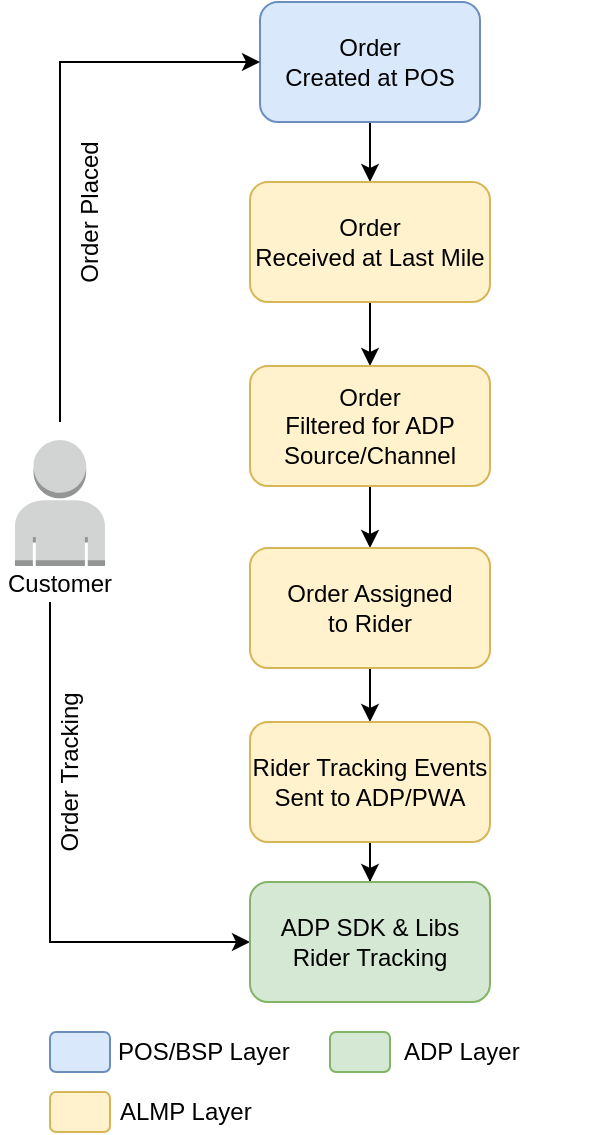 <mxfile version="27.0.9">
  <diagram name="Page-1" id="fyhGFQlOBeR7ko815A0a">
    <mxGraphModel dx="1042" dy="773" grid="1" gridSize="10" guides="1" tooltips="1" connect="1" arrows="1" fold="1" page="1" pageScale="1" pageWidth="850" pageHeight="1100" math="0" shadow="0">
      <root>
        <mxCell id="0" />
        <mxCell id="1" parent="0" />
        <mxCell id="avevxlOmPW2ARjK2Ul7H-2" value="" style="edgeStyle=orthogonalEdgeStyle;rounded=0;orthogonalLoop=1;jettySize=auto;html=1;" parent="1" source="avevxlOmPW2ARjK2Ul7H-3" target="avevxlOmPW2ARjK2Ul7H-9" edge="1">
          <mxGeometry relative="1" as="geometry" />
        </mxCell>
        <mxCell id="avevxlOmPW2ARjK2Ul7H-3" value="Order&lt;div&gt;Created at POS&lt;/div&gt;" style="rounded=1;whiteSpace=wrap;html=1;fillColor=#dae8fc;strokeColor=#6c8ebf;" parent="1" vertex="1">
          <mxGeometry x="330" y="80" width="110" height="60" as="geometry" />
        </mxCell>
        <mxCell id="avevxlOmPW2ARjK2Ul7H-4" value="" style="edgeStyle=orthogonalEdgeStyle;rounded=0;orthogonalLoop=1;jettySize=auto;html=1;entryX=0;entryY=0.5;entryDx=0;entryDy=0;" parent="1" target="avevxlOmPW2ARjK2Ul7H-3" edge="1">
          <mxGeometry relative="1" as="geometry">
            <mxPoint x="230" y="290" as="sourcePoint" />
            <Array as="points">
              <mxPoint x="230" y="110" />
            </Array>
          </mxGeometry>
        </mxCell>
        <mxCell id="avevxlOmPW2ARjK2Ul7H-5" value="" style="outlineConnect=0;dashed=0;verticalLabelPosition=bottom;verticalAlign=top;align=center;html=1;shape=mxgraph.aws3.user;fillColor=#D2D3D3;gradientColor=none;" parent="1" vertex="1">
          <mxGeometry x="207.5" y="299" width="45" height="63" as="geometry" />
        </mxCell>
        <mxCell id="avevxlOmPW2ARjK2Ul7H-6" value="Customer" style="text;html=1;align=center;verticalAlign=middle;whiteSpace=wrap;rounded=0;" parent="1" vertex="1">
          <mxGeometry x="200" y="356" width="60" height="30" as="geometry" />
        </mxCell>
        <mxCell id="avevxlOmPW2ARjK2Ul7H-7" value="&lt;div&gt;Order&amp;nbsp;&lt;span style=&quot;background-color: transparent; color: light-dark(rgb(0, 0, 0), rgb(255, 255, 255));&quot;&gt;Placed&lt;/span&gt;&lt;/div&gt;" style="text;html=1;align=center;verticalAlign=middle;whiteSpace=wrap;rounded=0;rotation=-90;" parent="1" vertex="1">
          <mxGeometry x="200" y="170" width="90" height="30" as="geometry" />
        </mxCell>
        <mxCell id="avevxlOmPW2ARjK2Ul7H-8" value="" style="edgeStyle=orthogonalEdgeStyle;rounded=0;orthogonalLoop=1;jettySize=auto;html=1;" parent="1" source="avevxlOmPW2ARjK2Ul7H-9" target="avevxlOmPW2ARjK2Ul7H-11" edge="1">
          <mxGeometry relative="1" as="geometry" />
        </mxCell>
        <mxCell id="avevxlOmPW2ARjK2Ul7H-9" value="Order&lt;div&gt;Received at Last Mile&lt;/div&gt;" style="rounded=1;whiteSpace=wrap;html=1;fillColor=#fff2cc;strokeColor=#d6b656;" parent="1" vertex="1">
          <mxGeometry x="325" y="170" width="120" height="60" as="geometry" />
        </mxCell>
        <mxCell id="avevxlOmPW2ARjK2Ul7H-10" value="" style="edgeStyle=orthogonalEdgeStyle;rounded=0;orthogonalLoop=1;jettySize=auto;html=1;" parent="1" source="avevxlOmPW2ARjK2Ul7H-11" target="avevxlOmPW2ARjK2Ul7H-13" edge="1">
          <mxGeometry relative="1" as="geometry" />
        </mxCell>
        <mxCell id="avevxlOmPW2ARjK2Ul7H-11" value="Order&lt;div&gt;Filtered for ADP&lt;/div&gt;&lt;div&gt;Source/Channel&lt;/div&gt;" style="rounded=1;whiteSpace=wrap;html=1;fillColor=#fff2cc;strokeColor=#d6b656;" parent="1" vertex="1">
          <mxGeometry x="325" y="262" width="120" height="60" as="geometry" />
        </mxCell>
        <mxCell id="avevxlOmPW2ARjK2Ul7H-12" value="" style="edgeStyle=orthogonalEdgeStyle;rounded=0;orthogonalLoop=1;jettySize=auto;html=1;" parent="1" source="avevxlOmPW2ARjK2Ul7H-13" target="avevxlOmPW2ARjK2Ul7H-15" edge="1">
          <mxGeometry relative="1" as="geometry" />
        </mxCell>
        <mxCell id="avevxlOmPW2ARjK2Ul7H-13" value="Order Assigned&lt;br&gt;&lt;div&gt;to Rider&lt;/div&gt;" style="rounded=1;whiteSpace=wrap;html=1;fillColor=#fff2cc;strokeColor=#d6b656;" parent="1" vertex="1">
          <mxGeometry x="325" y="353" width="120" height="60" as="geometry" />
        </mxCell>
        <mxCell id="omIZ6QSgYjgxXdsi-SMd-8" value="" style="edgeStyle=orthogonalEdgeStyle;rounded=0;orthogonalLoop=1;jettySize=auto;html=1;" edge="1" parent="1" source="avevxlOmPW2ARjK2Ul7H-15" target="omIZ6QSgYjgxXdsi-SMd-6">
          <mxGeometry relative="1" as="geometry" />
        </mxCell>
        <mxCell id="avevxlOmPW2ARjK2Ul7H-15" value="Rider Tracking Events Sent to ADP/PWA" style="rounded=1;whiteSpace=wrap;html=1;fillColor=#fff2cc;strokeColor=#d6b656;" parent="1" vertex="1">
          <mxGeometry x="325" y="440" width="120" height="60" as="geometry" />
        </mxCell>
        <mxCell id="omIZ6QSgYjgxXdsi-SMd-1" value="" style="edgeStyle=orthogonalEdgeStyle;rounded=0;orthogonalLoop=1;jettySize=auto;html=1;entryX=0;entryY=0.5;entryDx=0;entryDy=0;" edge="1" parent="1" target="omIZ6QSgYjgxXdsi-SMd-6">
          <mxGeometry relative="1" as="geometry">
            <mxPoint x="225" y="380" as="sourcePoint" />
            <mxPoint x="325" y="470" as="targetPoint" />
            <Array as="points">
              <mxPoint x="225" y="550" />
            </Array>
          </mxGeometry>
        </mxCell>
        <mxCell id="omIZ6QSgYjgxXdsi-SMd-2" value="&lt;div&gt;Order&amp;nbsp;&lt;span style=&quot;background-color: transparent; color: light-dark(rgb(0, 0, 0), rgb(255, 255, 255));&quot;&gt;Tracking&lt;/span&gt;&lt;/div&gt;" style="text;html=1;align=center;verticalAlign=middle;whiteSpace=wrap;rounded=0;rotation=-90;" vertex="1" parent="1">
          <mxGeometry x="190" y="450" width="90" height="30" as="geometry" />
        </mxCell>
        <mxCell id="omIZ6QSgYjgxXdsi-SMd-4" value="" style="group" vertex="1" connectable="0" parent="1">
          <mxGeometry x="225" y="595" width="279" height="50" as="geometry" />
        </mxCell>
        <mxCell id="avevxlOmPW2ARjK2Ul7H-20" value="" style="rounded=1;whiteSpace=wrap;html=1;fillColor=#dae8fc;strokeColor=#6c8ebf;" parent="omIZ6QSgYjgxXdsi-SMd-4" vertex="1">
          <mxGeometry width="30" height="20" as="geometry" />
        </mxCell>
        <mxCell id="avevxlOmPW2ARjK2Ul7H-23" value="POS/BSP Layer" style="text;html=1;align=left;verticalAlign=middle;whiteSpace=wrap;rounded=0;" parent="omIZ6QSgYjgxXdsi-SMd-4" vertex="1">
          <mxGeometry x="32" width="100" height="20" as="geometry" />
        </mxCell>
        <mxCell id="avevxlOmPW2ARjK2Ul7H-21" value="" style="rounded=1;whiteSpace=wrap;html=1;fillColor=#fff2cc;strokeColor=#d6b656;" parent="omIZ6QSgYjgxXdsi-SMd-4" vertex="1">
          <mxGeometry y="30" width="30" height="20" as="geometry" />
        </mxCell>
        <mxCell id="avevxlOmPW2ARjK2Ul7H-24" value="ALMP Layer" style="text;html=1;align=left;verticalAlign=middle;whiteSpace=wrap;rounded=0;" parent="omIZ6QSgYjgxXdsi-SMd-4" vertex="1">
          <mxGeometry x="33" y="30" width="100" height="20" as="geometry" />
        </mxCell>
        <mxCell id="avevxlOmPW2ARjK2Ul7H-22" value="" style="rounded=1;whiteSpace=wrap;html=1;fillColor=#d5e8d4;strokeColor=#82b366;" parent="omIZ6QSgYjgxXdsi-SMd-4" vertex="1">
          <mxGeometry x="140" width="30" height="20" as="geometry" />
        </mxCell>
        <mxCell id="avevxlOmPW2ARjK2Ul7H-25" value="ADP Layer" style="text;html=1;align=left;verticalAlign=middle;whiteSpace=wrap;rounded=0;" parent="omIZ6QSgYjgxXdsi-SMd-4" vertex="1">
          <mxGeometry x="175" width="104" height="20" as="geometry" />
        </mxCell>
        <mxCell id="omIZ6QSgYjgxXdsi-SMd-6" value="ADP SDK &amp;amp; Libs&lt;div&gt;&lt;span style=&quot;background-color: transparent; color: light-dark(rgb(0, 0, 0), rgb(255, 255, 255));&quot;&gt;Rider Tracking&lt;/span&gt;&lt;/div&gt;" style="rounded=1;whiteSpace=wrap;html=1;fillColor=#d5e8d4;strokeColor=#82b366;" vertex="1" parent="1">
          <mxGeometry x="325" y="520" width="120" height="60" as="geometry" />
        </mxCell>
      </root>
    </mxGraphModel>
  </diagram>
</mxfile>
